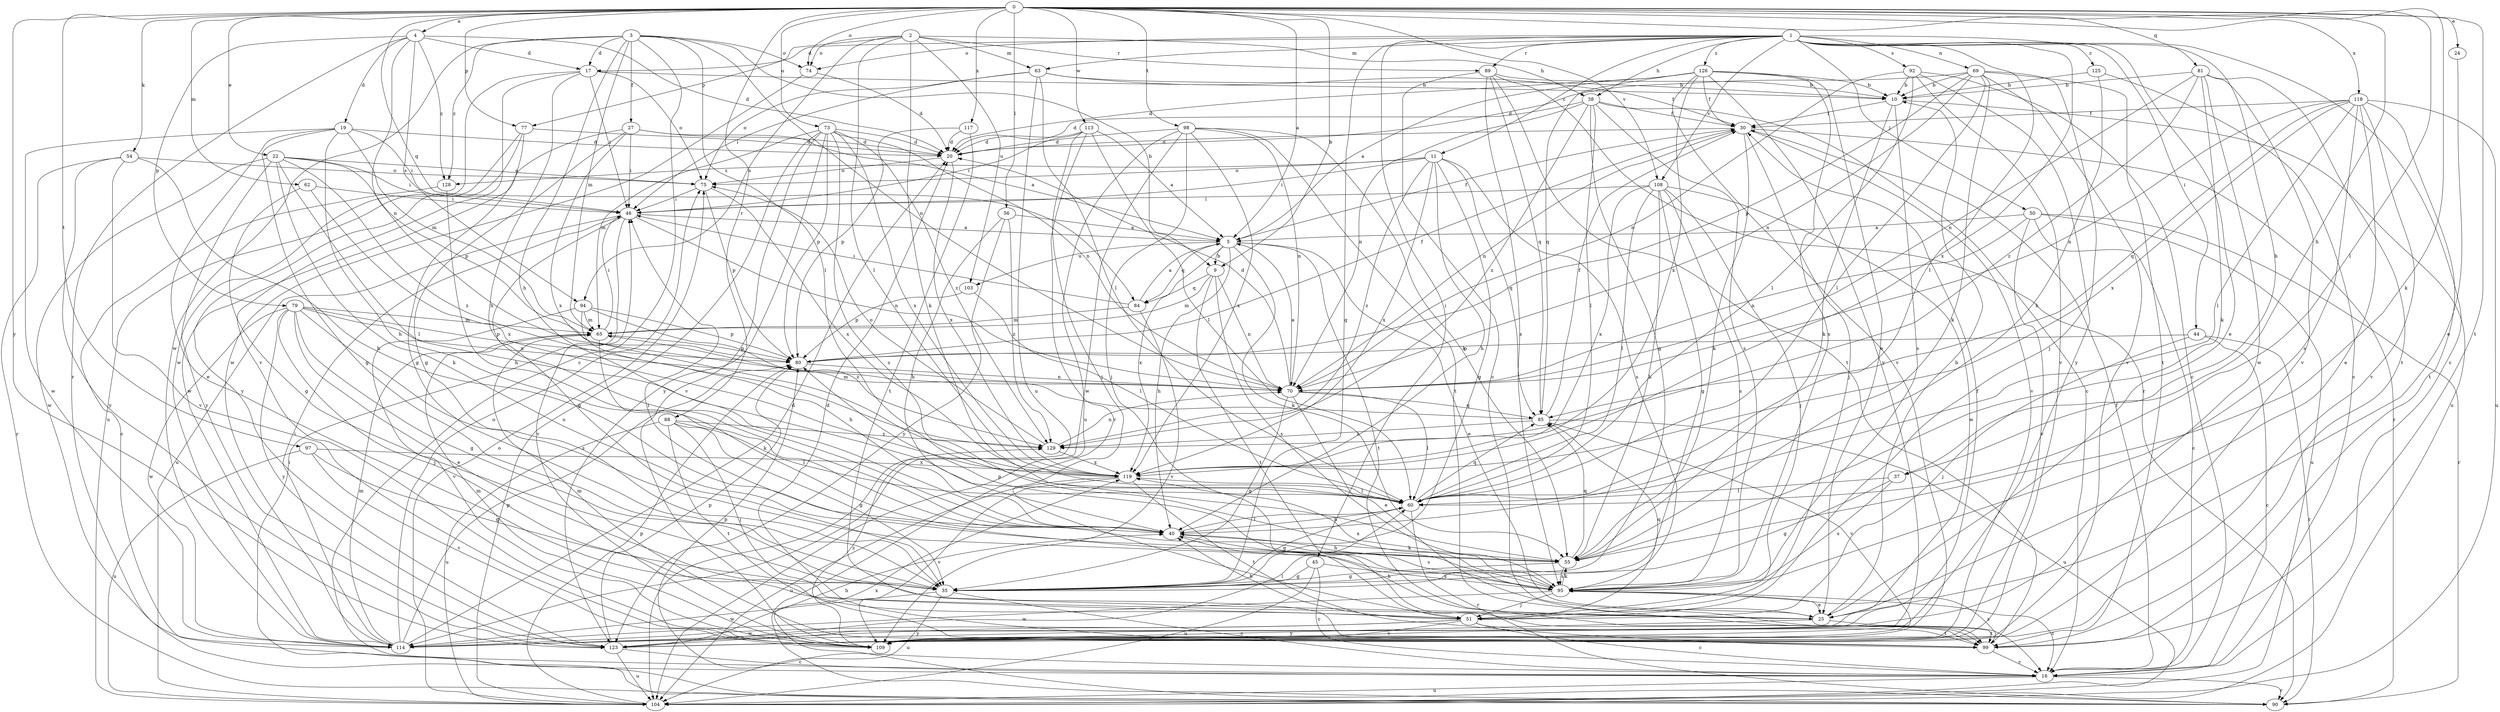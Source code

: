 strict digraph  {
0;
1;
2;
3;
4;
5;
9;
10;
11;
16;
17;
19;
20;
22;
24;
25;
27;
30;
35;
37;
38;
40;
44;
45;
46;
50;
51;
54;
55;
56;
60;
62;
63;
65;
69;
70;
73;
74;
75;
77;
79;
80;
81;
84;
85;
88;
89;
90;
92;
94;
95;
97;
98;
99;
103;
104;
108;
109;
113;
114;
117;
118;
119;
123;
125;
126;
128;
129;
0 -> 4  [label=a];
0 -> 5  [label=a];
0 -> 9  [label=b];
0 -> 22  [label=e];
0 -> 24  [label=e];
0 -> 37  [label=h];
0 -> 54  [label=k];
0 -> 55  [label=k];
0 -> 56  [label=l];
0 -> 60  [label=l];
0 -> 62  [label=m];
0 -> 73  [label=o];
0 -> 74  [label=o];
0 -> 77  [label=p];
0 -> 81  [label=q];
0 -> 84  [label=q];
0 -> 88  [label=r];
0 -> 97  [label=t];
0 -> 98  [label=t];
0 -> 99  [label=t];
0 -> 108  [label=v];
0 -> 113  [label=w];
0 -> 117  [label=x];
0 -> 118  [label=x];
0 -> 123  [label=y];
1 -> 11  [label=c];
1 -> 16  [label=c];
1 -> 17  [label=d];
1 -> 25  [label=e];
1 -> 35  [label=g];
1 -> 37  [label=h];
1 -> 38  [label=h];
1 -> 44  [label=i];
1 -> 45  [label=i];
1 -> 50  [label=j];
1 -> 60  [label=l];
1 -> 63  [label=m];
1 -> 69  [label=n];
1 -> 74  [label=o];
1 -> 89  [label=r];
1 -> 92  [label=s];
1 -> 108  [label=v];
1 -> 119  [label=x];
1 -> 125  [label=z];
1 -> 126  [label=z];
2 -> 38  [label=h];
2 -> 55  [label=k];
2 -> 60  [label=l];
2 -> 63  [label=m];
2 -> 74  [label=o];
2 -> 77  [label=p];
2 -> 89  [label=r];
2 -> 94  [label=s];
2 -> 103  [label=u];
3 -> 9  [label=b];
3 -> 16  [label=c];
3 -> 17  [label=d];
3 -> 27  [label=f];
3 -> 40  [label=h];
3 -> 60  [label=l];
3 -> 65  [label=m];
3 -> 70  [label=n];
3 -> 74  [label=o];
3 -> 114  [label=w];
3 -> 128  [label=z];
4 -> 17  [label=d];
4 -> 19  [label=d];
4 -> 20  [label=d];
4 -> 70  [label=n];
4 -> 79  [label=p];
4 -> 90  [label=r];
4 -> 94  [label=s];
4 -> 128  [label=z];
5 -> 9  [label=b];
5 -> 25  [label=e];
5 -> 30  [label=f];
5 -> 40  [label=h];
5 -> 55  [label=k];
5 -> 84  [label=q];
5 -> 99  [label=t];
5 -> 103  [label=u];
5 -> 119  [label=x];
9 -> 65  [label=m];
9 -> 70  [label=n];
9 -> 84  [label=q];
9 -> 95  [label=s];
9 -> 99  [label=t];
10 -> 30  [label=f];
10 -> 55  [label=k];
10 -> 95  [label=s];
10 -> 104  [label=u];
11 -> 35  [label=g];
11 -> 40  [label=h];
11 -> 46  [label=i];
11 -> 75  [label=o];
11 -> 85  [label=q];
11 -> 95  [label=s];
11 -> 119  [label=x];
11 -> 128  [label=z];
11 -> 129  [label=z];
16 -> 30  [label=f];
16 -> 80  [label=p];
16 -> 90  [label=r];
16 -> 104  [label=u];
17 -> 10  [label=b];
17 -> 40  [label=h];
17 -> 46  [label=i];
17 -> 75  [label=o];
17 -> 109  [label=v];
17 -> 114  [label=w];
19 -> 20  [label=d];
19 -> 25  [label=e];
19 -> 35  [label=g];
19 -> 40  [label=h];
19 -> 46  [label=i];
19 -> 65  [label=m];
19 -> 114  [label=w];
20 -> 75  [label=o];
20 -> 119  [label=x];
22 -> 46  [label=i];
22 -> 55  [label=k];
22 -> 60  [label=l];
22 -> 75  [label=o];
22 -> 80  [label=p];
22 -> 114  [label=w];
22 -> 123  [label=y];
22 -> 129  [label=z];
24 -> 25  [label=e];
25 -> 10  [label=b];
25 -> 40  [label=h];
25 -> 99  [label=t];
25 -> 123  [label=y];
27 -> 5  [label=a];
27 -> 20  [label=d];
27 -> 35  [label=g];
27 -> 46  [label=i];
27 -> 114  [label=w];
27 -> 119  [label=x];
30 -> 20  [label=d];
30 -> 51  [label=j];
30 -> 55  [label=k];
30 -> 70  [label=n];
30 -> 90  [label=r];
30 -> 109  [label=v];
35 -> 16  [label=c];
35 -> 104  [label=u];
35 -> 114  [label=w];
37 -> 35  [label=g];
37 -> 60  [label=l];
37 -> 95  [label=s];
38 -> 16  [label=c];
38 -> 20  [label=d];
38 -> 30  [label=f];
38 -> 35  [label=g];
38 -> 60  [label=l];
38 -> 70  [label=n];
38 -> 95  [label=s];
38 -> 129  [label=z];
40 -> 55  [label=k];
40 -> 60  [label=l];
40 -> 95  [label=s];
44 -> 16  [label=c];
44 -> 51  [label=j];
44 -> 80  [label=p];
44 -> 90  [label=r];
45 -> 16  [label=c];
45 -> 35  [label=g];
45 -> 95  [label=s];
45 -> 104  [label=u];
46 -> 5  [label=a];
46 -> 35  [label=g];
46 -> 70  [label=n];
46 -> 104  [label=u];
46 -> 109  [label=v];
50 -> 5  [label=a];
50 -> 16  [label=c];
50 -> 70  [label=n];
50 -> 90  [label=r];
50 -> 104  [label=u];
50 -> 109  [label=v];
51 -> 16  [label=c];
51 -> 40  [label=h];
51 -> 85  [label=q];
51 -> 99  [label=t];
51 -> 109  [label=v];
51 -> 114  [label=w];
51 -> 123  [label=y];
54 -> 40  [label=h];
54 -> 75  [label=o];
54 -> 90  [label=r];
54 -> 109  [label=v];
54 -> 123  [label=y];
55 -> 35  [label=g];
55 -> 40  [label=h];
55 -> 85  [label=q];
55 -> 95  [label=s];
56 -> 5  [label=a];
56 -> 40  [label=h];
56 -> 123  [label=y];
56 -> 129  [label=z];
60 -> 35  [label=g];
60 -> 40  [label=h];
60 -> 85  [label=q];
60 -> 90  [label=r];
62 -> 35  [label=g];
62 -> 46  [label=i];
62 -> 119  [label=x];
63 -> 10  [label=b];
63 -> 30  [label=f];
63 -> 46  [label=i];
63 -> 60  [label=l];
63 -> 75  [label=o];
63 -> 104  [label=u];
65 -> 46  [label=i];
65 -> 55  [label=k];
65 -> 80  [label=p];
69 -> 10  [label=b];
69 -> 20  [label=d];
69 -> 51  [label=j];
69 -> 55  [label=k];
69 -> 60  [label=l];
69 -> 70  [label=n];
69 -> 80  [label=p];
69 -> 99  [label=t];
69 -> 109  [label=v];
70 -> 5  [label=a];
70 -> 20  [label=d];
70 -> 25  [label=e];
70 -> 35  [label=g];
70 -> 60  [label=l];
70 -> 85  [label=q];
73 -> 20  [label=d];
73 -> 65  [label=m];
73 -> 70  [label=n];
73 -> 80  [label=p];
73 -> 95  [label=s];
73 -> 104  [label=u];
73 -> 109  [label=v];
73 -> 119  [label=x];
73 -> 123  [label=y];
73 -> 129  [label=z];
74 -> 20  [label=d];
74 -> 114  [label=w];
75 -> 46  [label=i];
75 -> 80  [label=p];
75 -> 119  [label=x];
77 -> 20  [label=d];
77 -> 35  [label=g];
77 -> 104  [label=u];
77 -> 123  [label=y];
79 -> 25  [label=e];
79 -> 35  [label=g];
79 -> 51  [label=j];
79 -> 65  [label=m];
79 -> 70  [label=n];
79 -> 80  [label=p];
79 -> 95  [label=s];
79 -> 114  [label=w];
79 -> 123  [label=y];
80 -> 30  [label=f];
80 -> 70  [label=n];
81 -> 10  [label=b];
81 -> 55  [label=k];
81 -> 70  [label=n];
81 -> 99  [label=t];
81 -> 109  [label=v];
81 -> 114  [label=w];
81 -> 129  [label=z];
84 -> 5  [label=a];
84 -> 46  [label=i];
84 -> 65  [label=m];
84 -> 109  [label=v];
85 -> 30  [label=f];
85 -> 65  [label=m];
85 -> 104  [label=u];
85 -> 109  [label=v];
85 -> 129  [label=z];
88 -> 35  [label=g];
88 -> 51  [label=j];
88 -> 60  [label=l];
88 -> 99  [label=t];
88 -> 104  [label=u];
88 -> 129  [label=z];
89 -> 10  [label=b];
89 -> 16  [label=c];
89 -> 85  [label=q];
89 -> 90  [label=r];
89 -> 95  [label=s];
89 -> 99  [label=t];
90 -> 46  [label=i];
90 -> 119  [label=x];
92 -> 10  [label=b];
92 -> 16  [label=c];
92 -> 60  [label=l];
92 -> 70  [label=n];
92 -> 109  [label=v];
92 -> 123  [label=y];
94 -> 40  [label=h];
94 -> 65  [label=m];
94 -> 80  [label=p];
94 -> 109  [label=v];
94 -> 129  [label=z];
95 -> 16  [label=c];
95 -> 25  [label=e];
95 -> 46  [label=i];
95 -> 51  [label=j];
95 -> 55  [label=k];
95 -> 80  [label=p];
95 -> 114  [label=w];
95 -> 119  [label=x];
97 -> 35  [label=g];
97 -> 104  [label=u];
97 -> 109  [label=v];
97 -> 119  [label=x];
98 -> 20  [label=d];
98 -> 51  [label=j];
98 -> 55  [label=k];
98 -> 70  [label=n];
98 -> 99  [label=t];
98 -> 104  [label=u];
98 -> 114  [label=w];
98 -> 119  [label=x];
99 -> 16  [label=c];
99 -> 20  [label=d];
99 -> 65  [label=m];
99 -> 95  [label=s];
103 -> 60  [label=l];
103 -> 80  [label=p];
104 -> 75  [label=o];
104 -> 80  [label=p];
108 -> 35  [label=g];
108 -> 46  [label=i];
108 -> 51  [label=j];
108 -> 55  [label=k];
108 -> 60  [label=l];
108 -> 95  [label=s];
108 -> 114  [label=w];
108 -> 119  [label=x];
109 -> 65  [label=m];
109 -> 129  [label=z];
113 -> 5  [label=a];
113 -> 20  [label=d];
113 -> 46  [label=i];
113 -> 51  [label=j];
113 -> 60  [label=l];
113 -> 90  [label=r];
114 -> 20  [label=d];
114 -> 30  [label=f];
114 -> 46  [label=i];
114 -> 65  [label=m];
114 -> 75  [label=o];
114 -> 80  [label=p];
117 -> 20  [label=d];
117 -> 80  [label=p];
117 -> 99  [label=t];
118 -> 25  [label=e];
118 -> 30  [label=f];
118 -> 60  [label=l];
118 -> 70  [label=n];
118 -> 85  [label=q];
118 -> 95  [label=s];
118 -> 99  [label=t];
118 -> 104  [label=u];
118 -> 109  [label=v];
118 -> 119  [label=x];
119 -> 60  [label=l];
119 -> 99  [label=t];
119 -> 104  [label=u];
119 -> 109  [label=v];
123 -> 16  [label=c];
123 -> 40  [label=h];
123 -> 60  [label=l];
123 -> 80  [label=p];
123 -> 104  [label=u];
125 -> 10  [label=b];
125 -> 16  [label=c];
125 -> 40  [label=h];
126 -> 5  [label=a];
126 -> 10  [label=b];
126 -> 20  [label=d];
126 -> 25  [label=e];
126 -> 30  [label=f];
126 -> 85  [label=q];
126 -> 95  [label=s];
126 -> 109  [label=v];
126 -> 119  [label=x];
126 -> 123  [label=y];
128 -> 16  [label=c];
128 -> 40  [label=h];
129 -> 70  [label=n];
129 -> 75  [label=o];
129 -> 119  [label=x];
}
